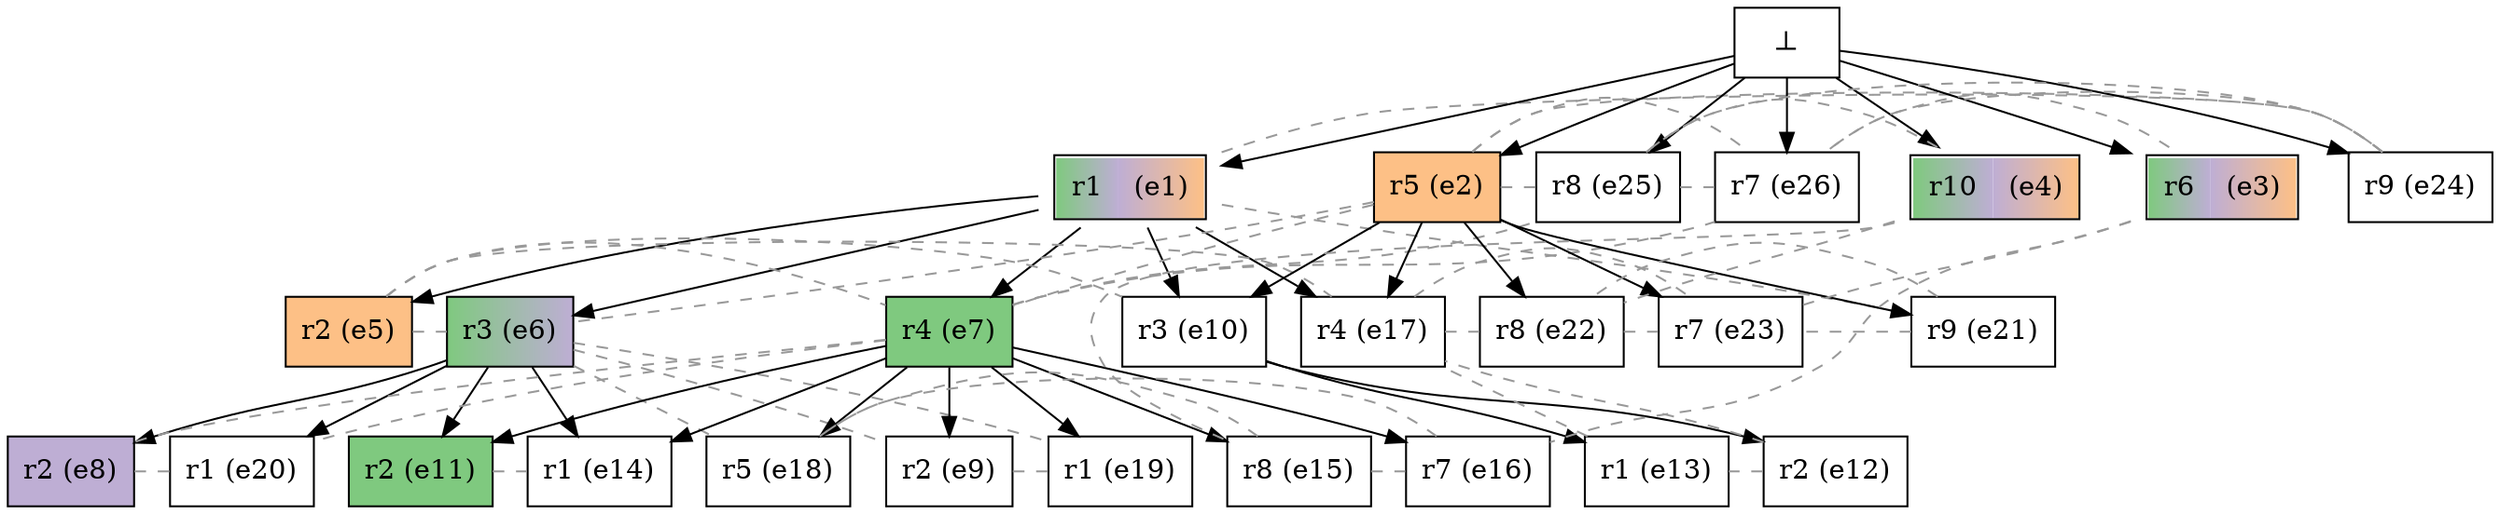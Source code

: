 digraph test {
  e1 -> e5;
  e1 -> e6;
  e1 -> e7;
  e6 -> e8;
  e7 -> e9;
  e1 -> e10;
  e2 -> e10;
  e6 -> e11;
  e7 -> e11;
  e10 -> e12;
  e10 -> e13;
  e6 -> e14;
  e7 -> e14;
  e7 -> e15;
  e7 -> e16;
  e1 -> e17;
  e2 -> e17;
  e7 -> e18;
  e7 -> e19;
  e6 -> e20;
  e2 -> e21;
  e2 -> e22;
  e2 -> e23;
  e0 -> e1;
  e0 -> e2;
  e0 -> e3;
  e0 -> e4;
  e0 -> e24;
  e0 -> e25;
  e0 -> e26;

//conflicts
  e1 -> e21 [arrowhead=none color=gray60 style=dashed constraint=false];
  e1 -> e24 [arrowhead=none color=gray60 style=dashed constraint=false];
  e2 -> e6 [arrowhead=none color=gray60 style=dashed constraint=false];
  e2 -> e7 [arrowhead=none color=gray60 style=dashed constraint=false];
  e2 -> e24 [arrowhead=none color=gray60 style=dashed constraint=false];
  e2 -> e25 [arrowhead=none color=gray60 style=dashed constraint=false];
  e2 -> e26 [arrowhead=none color=gray60 style=dashed constraint=false];
  e3 -> e16 [arrowhead=none color=gray60 style=dashed constraint=false];
  e3 -> e23 [arrowhead=none color=gray60 style=dashed constraint=false];
  e3 -> e26 [arrowhead=none color=gray60 style=dashed constraint=false];
  e4 -> e15 [arrowhead=none color=gray60 style=dashed constraint=false];
  e4 -> e22 [arrowhead=none color=gray60 style=dashed constraint=false];
  e4 -> e25 [arrowhead=none color=gray60 style=dashed constraint=false];
  e5 -> e6 [arrowhead=none color=gray60 style=dashed constraint=false];
  e5 -> e7 [arrowhead=none color=gray60 style=dashed constraint=false];
  e5 -> e10 [arrowhead=none color=gray60 style=dashed constraint=false];
  e5 -> e17 [arrowhead=none color=gray60 style=dashed constraint=false];
  e6 -> e9 [arrowhead=none color=gray60 style=dashed constraint=false];
  e6 -> e18 [arrowhead=none color=gray60 style=dashed constraint=false];
  e6 -> e19 [arrowhead=none color=gray60 style=dashed constraint=false];
  e7 -> e8 [arrowhead=none color=gray60 style=dashed constraint=false];
  e7 -> e20 [arrowhead=none color=gray60 style=dashed constraint=false];
  e7 -> e25 [arrowhead=none color=gray60 style=dashed constraint=false];
  e7 -> e26 [arrowhead=none color=gray60 style=dashed constraint=false];
  e8 -> e20 [arrowhead=none color=gray60 style=dashed constraint=false];
  e9 -> e19 [arrowhead=none color=gray60 style=dashed constraint=false];
  e11 -> e14 [arrowhead=none color=gray60 style=dashed constraint=false];
  e12 -> e13 [arrowhead=none color=gray60 style=dashed constraint=false];
  e12 -> e17 [arrowhead=none color=gray60 style=dashed constraint=false];
  e13 -> e17 [arrowhead=none color=gray60 style=dashed constraint=false];
  e15 -> e16 [arrowhead=none color=gray60 style=dashed constraint=false];
  e15 -> e18 [arrowhead=none color=gray60 style=dashed constraint=false];
  e16 -> e18 [arrowhead=none color=gray60 style=dashed constraint=false];
  e17 -> e22 [arrowhead=none color=gray60 style=dashed constraint=false];
  e17 -> e23 [arrowhead=none color=gray60 style=dashed constraint=false];
  e21 -> e22 [arrowhead=none color=gray60 style=dashed constraint=false];
  e21 -> e23 [arrowhead=none color=gray60 style=dashed constraint=false];
  e22 -> e23 [arrowhead=none color=gray60 style=dashed constraint=false];
  e24 -> e25 [arrowhead=none color=gray60 style=dashed constraint=false];
  e24 -> e26 [arrowhead=none color=gray60 style=dashed constraint=false];
  e25 -> e26 [arrowhead=none color=gray60 style=dashed constraint=false];

  e1 [shape=none label=<
    <TABLE border="1" cellspacing="0" cellpadding="8" cellborder="0" > 
      <TR>
        <TD bgcolor="#7fc97f:#beaed4" align="right">r1</TD>
        <TD bgcolor="#beaed4:#fdc086" align="left">(e1)</TD>
      </TR>
    </TABLE>>
    ];
  e2 [shape=box style=filled color=black fillcolor="#fdc086" label="r5 (e2)"];
  e3 [shape=none label=<
    <TABLE border="1" cellspacing="0" cellpadding="8" cellborder="0" > 
      <TR>
        <TD bgcolor="#7fc97f:#beaed4" align="right">r6</TD>
        <TD bgcolor="#beaed4:#fdc086" align="left">(e3)</TD>
      </TR>
    </TABLE>>
    ];
  e4 [shape=none label=<
    <TABLE border="1" cellspacing="0" cellpadding="8" cellborder="0" > 
      <TR>
        <TD bgcolor="#7fc97f:#beaed4" align="right">r10</TD>
        <TD bgcolor="#beaed4:#fdc086" align="left">(e4)</TD>
      </TR>
    </TABLE>>
    ];
  e5 [shape=box style=filled color=black fillcolor="#fdc086" label="r2 (e5)"];
  e6 [shape=box style=filled color=black fillcolor="#7fc97f:#beaed4" label="r3 (e6)"];
  e7 [shape=box style=filled color=black fillcolor="#7fc97f" label="r4 (e7)"];
  e8 [shape=box style=filled color=black fillcolor="#beaed4" label="r2 (e8)"];
  e9 [shape=box style=filled color=black fillcolor="white" label="r2 (e9)"];
  e10 [shape=box style=filled color=black fillcolor="white" label="r3 (e10)"];
  e11 [shape=box style=filled color=black fillcolor="#7fc97f" label="r2 (e11)"];
  e12 [color=black fillcolor="white" label="r2 (e12)" shape=box style=filled];
  e13 [color=black fillcolor="white" label="r1 (e13)" shape=box style=filled];
  e14 [color=black fillcolor="white" label="r1 (e14)" shape=box style=filled];
  e15 [color=black fillcolor="white" label="r8 (e15)" shape=box style=filled];
  e16 [color=black fillcolor="white" label="r7 (e16)" shape=box style=filled];
  e17 [color=black fillcolor="white" label="r4 (e17)" shape=box style=filled];
  e18 [color=black fillcolor="white" label="r5 (e18)" shape=box style=filled];
  e19 [color=black fillcolor="white" label="r1 (e19)" shape=box style=filled];
  e20 [color=black fillcolor="white" label="r1 (e20)" shape=box style=filled];
  e21 [color=black fillcolor="white" label="r9 (e21)" shape=box style=filled];
  e22 [color=black fillcolor="white" label="r8 (e22)" shape=box style=filled];
  e23 [color=black fillcolor="white" label="r7 (e23)" shape=box style=filled];
  e24 [color=black fillcolor="white" label="r9 (e24)" shape=box style=filled];
  e25 [color=black fillcolor="white" label="r8 (e25)" shape=box style=filled];
  e26 [color=black fillcolor="white" label="r7 (e26)" shape=box style=filled];
  e0 [fillcolor="white" label="⊥" shape=box style=filled];
}
